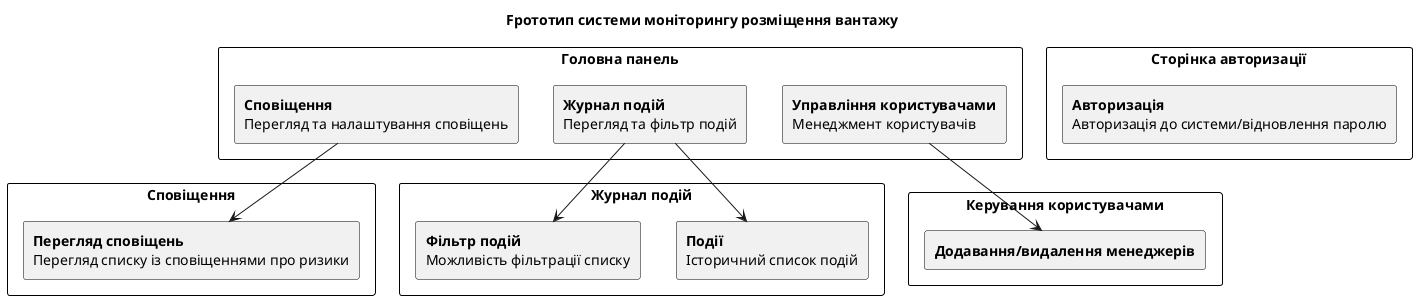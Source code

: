 @startuml
skinparam rectangle {
    BorderColor black
}
title Fрототип cистеми моніторингу розміщення вантажу

rectangle "<b>Головна панель</b>" {
    rectangle "<b>Сповіщення</b>\nПерегляд та налаштування сповіщень" as Notification
    rectangle "<b>Журнал подій</b>\nПерегляд та фільтр подій" as Log
    rectangle "<b>Управління користувачами</b>\nМенеджмент користувачів" as UsersManage
}

rectangle "<b>Сторінка авторизації</b>" {
    rectangle "<b>Авторизація</b>\nАвторизація до системи/відновлення паролю" as Auth
}

rectangle "<b>Сповіщення</b>" {
    rectangle "<b>Перегляд сповіщень</b>\nПерегляд списку із сповіщеннями про ризики" as NotificationGroup
}

rectangle "<b>Журнал подій</b>" {
    rectangle "<b>Події</b>\nІсторичний список подій" as Logs
    rectangle "<b>Фільтр подій</b>\nМожливість фільтрації списку" as LogFilters
}

rectangle "<b>Керування користувачами</b>" {
    rectangle "<b>Додавання/видалення менеджерів</b>" as ManageUsers
}

Notification --> NotificationGroup
Log--> Logs
Log--> LogFilters
UsersManage--> ManageUsers
@enduml
